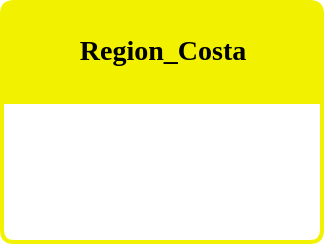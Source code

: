 <mxfile version="21.3.8" type="github">
  <diagram name="Página-1" id="WMEyhKcaEuoWZAi4I8aA">
    <mxGraphModel dx="956" dy="471" grid="1" gridSize="10" guides="1" tooltips="1" connect="1" arrows="1" fold="1" page="1" pageScale="1" pageWidth="827" pageHeight="1169" math="0" shadow="0">
      <root>
        <mxCell id="0" />
        <mxCell id="1" parent="0" />
        <mxCell id="Ykfq-Mn2FvsRfk3gHk8i-3" value="&lt;font&gt;&lt;b&gt;Region_Costa&lt;/b&gt;&lt;/font&gt;" style="swimlane;childLayout=stackLayout;horizontal=1;startSize=50;horizontalStack=0;rounded=1;fontSize=14;fontStyle=0;strokeWidth=2;resizeParent=0;resizeLast=1;shadow=0;dashed=0;align=center;arcSize=4;html=1;fillColor=#F2F200;strokeColor=#F2F200;swimlaneLine=1;swimlaneFillColor=#ffffff;fontColor=#000000;fontFamily=Comic Sans MS;" vertex="1" parent="1">
          <mxGeometry x="30" y="585" width="160" height="120" as="geometry" />
        </mxCell>
      </root>
    </mxGraphModel>
  </diagram>
</mxfile>
